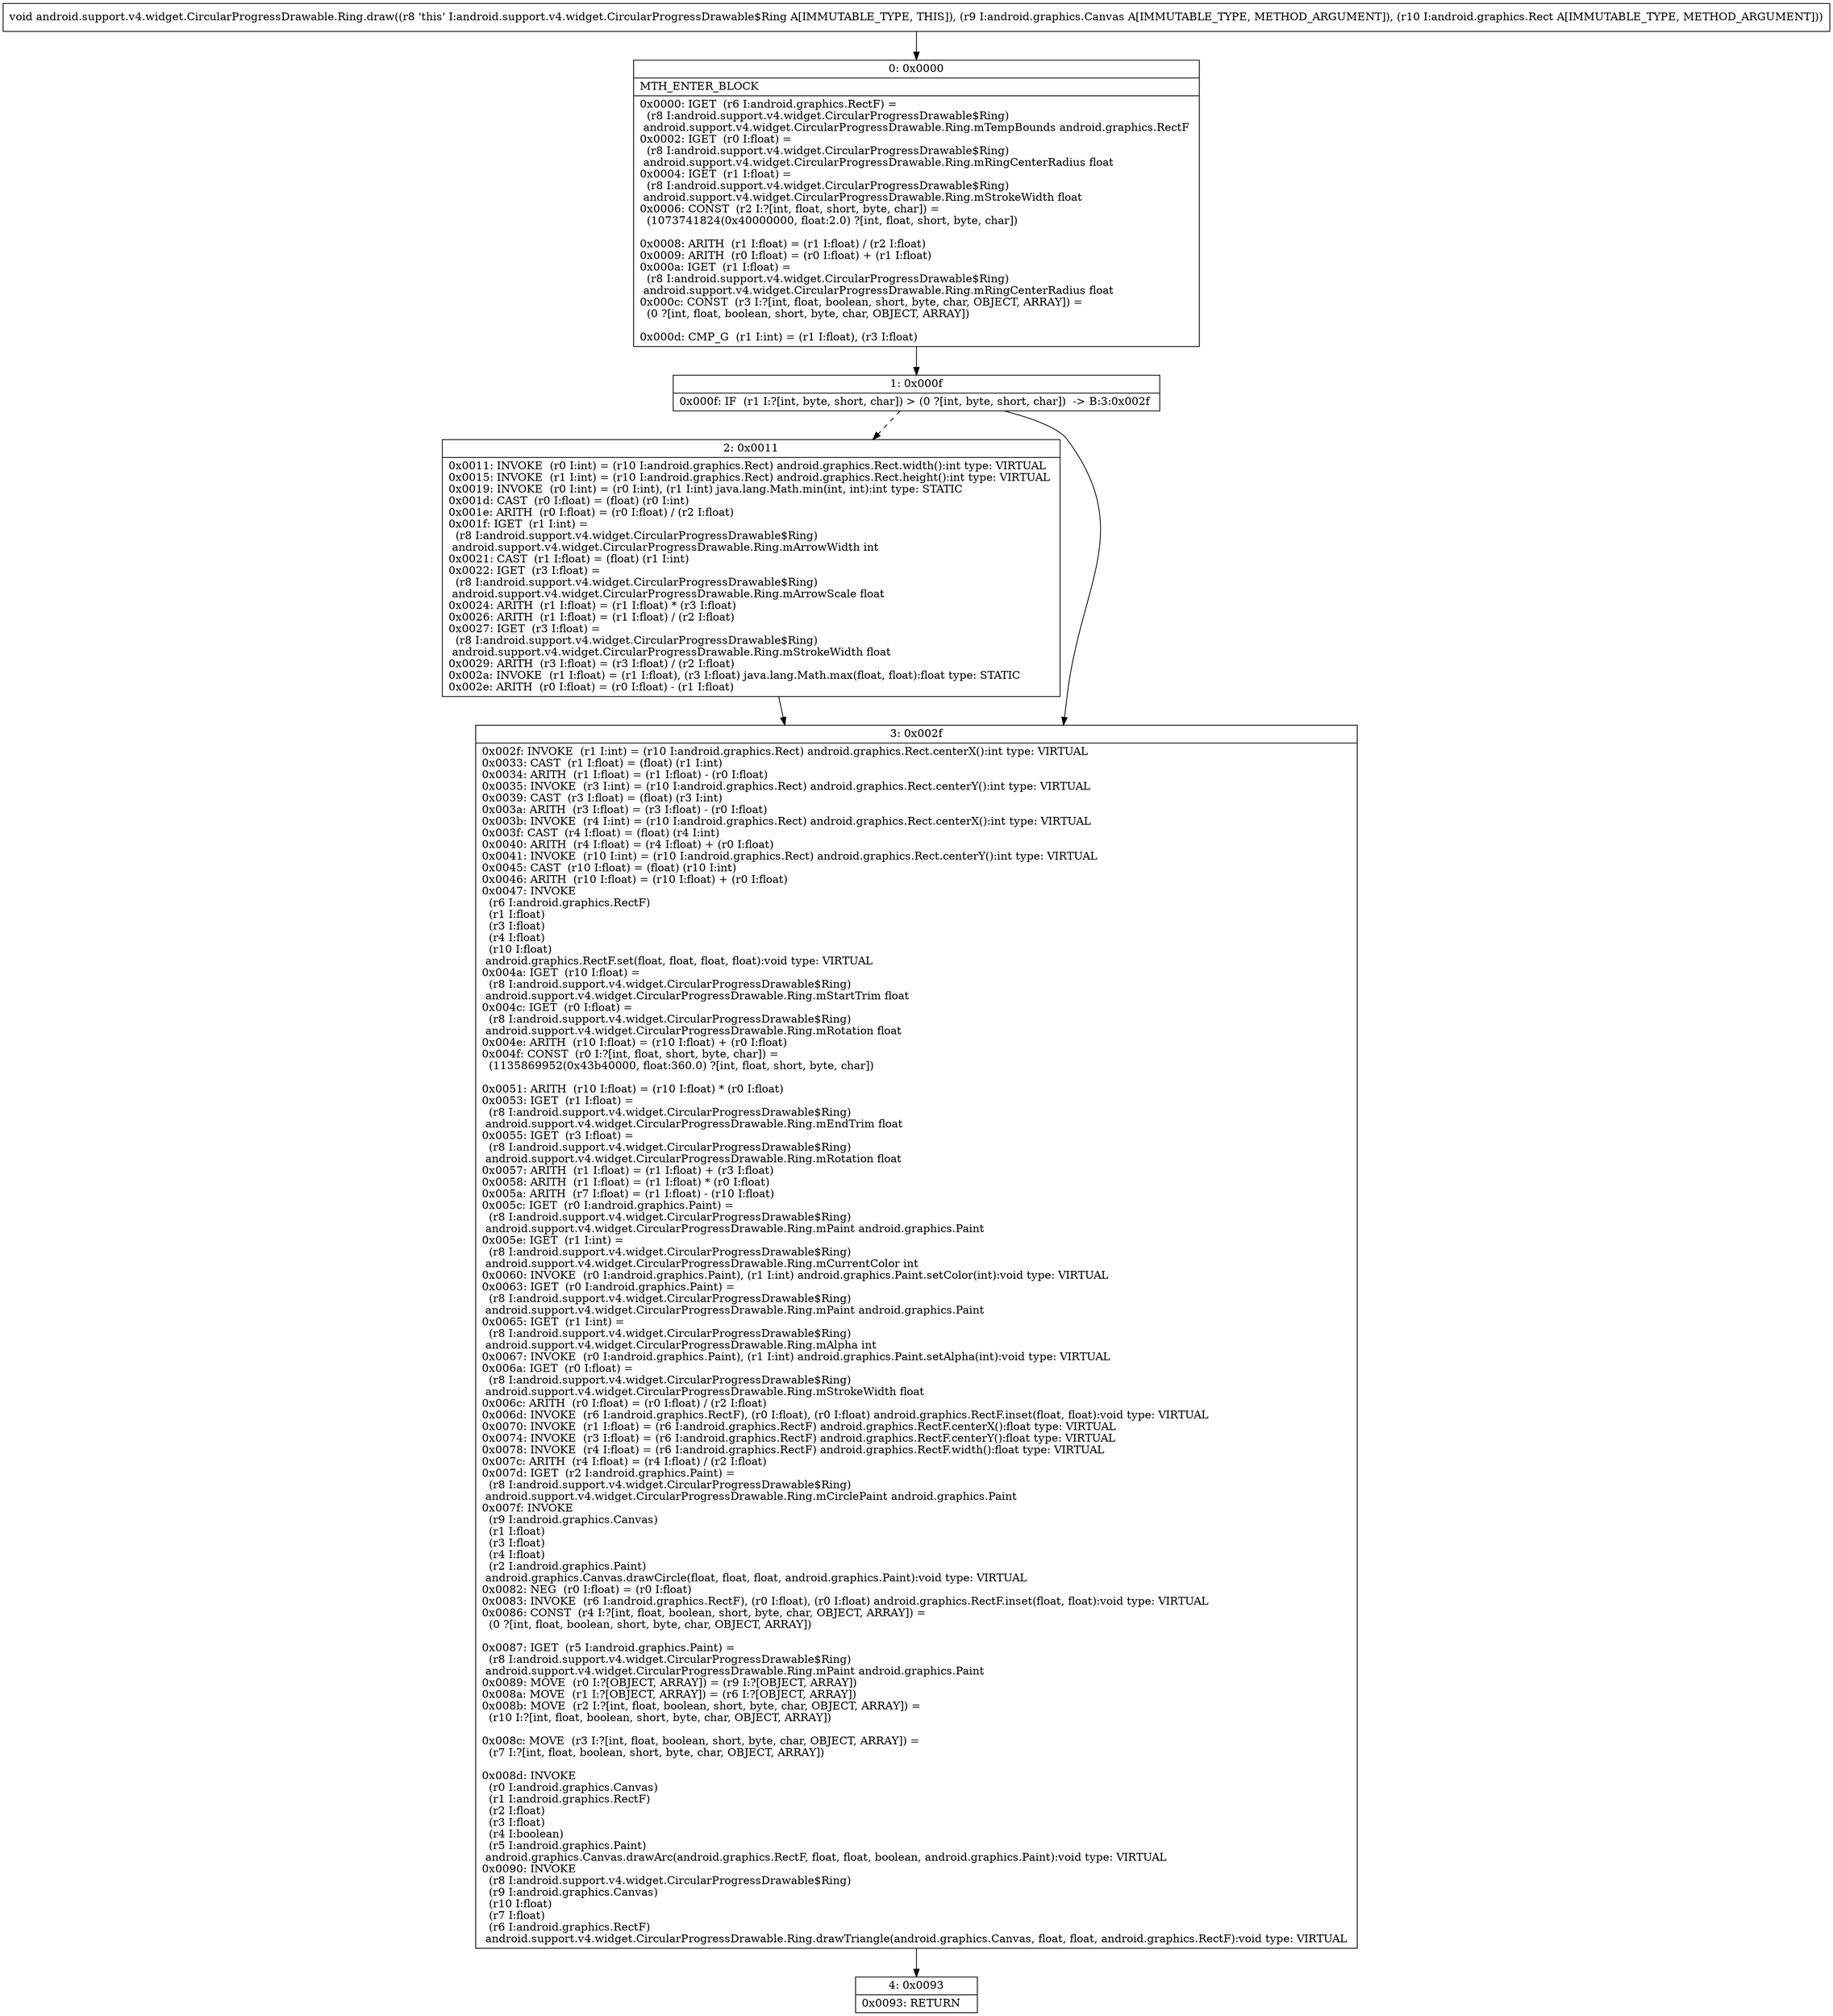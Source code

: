 digraph "CFG forandroid.support.v4.widget.CircularProgressDrawable.Ring.draw(Landroid\/graphics\/Canvas;Landroid\/graphics\/Rect;)V" {
Node_0 [shape=record,label="{0\:\ 0x0000|MTH_ENTER_BLOCK\l|0x0000: IGET  (r6 I:android.graphics.RectF) = \l  (r8 I:android.support.v4.widget.CircularProgressDrawable$Ring)\l android.support.v4.widget.CircularProgressDrawable.Ring.mTempBounds android.graphics.RectF \l0x0002: IGET  (r0 I:float) = \l  (r8 I:android.support.v4.widget.CircularProgressDrawable$Ring)\l android.support.v4.widget.CircularProgressDrawable.Ring.mRingCenterRadius float \l0x0004: IGET  (r1 I:float) = \l  (r8 I:android.support.v4.widget.CircularProgressDrawable$Ring)\l android.support.v4.widget.CircularProgressDrawable.Ring.mStrokeWidth float \l0x0006: CONST  (r2 I:?[int, float, short, byte, char]) = \l  (1073741824(0x40000000, float:2.0) ?[int, float, short, byte, char])\l \l0x0008: ARITH  (r1 I:float) = (r1 I:float) \/ (r2 I:float) \l0x0009: ARITH  (r0 I:float) = (r0 I:float) + (r1 I:float) \l0x000a: IGET  (r1 I:float) = \l  (r8 I:android.support.v4.widget.CircularProgressDrawable$Ring)\l android.support.v4.widget.CircularProgressDrawable.Ring.mRingCenterRadius float \l0x000c: CONST  (r3 I:?[int, float, boolean, short, byte, char, OBJECT, ARRAY]) = \l  (0 ?[int, float, boolean, short, byte, char, OBJECT, ARRAY])\l \l0x000d: CMP_G  (r1 I:int) = (r1 I:float), (r3 I:float) \l}"];
Node_1 [shape=record,label="{1\:\ 0x000f|0x000f: IF  (r1 I:?[int, byte, short, char]) \> (0 ?[int, byte, short, char])  \-\> B:3:0x002f \l}"];
Node_2 [shape=record,label="{2\:\ 0x0011|0x0011: INVOKE  (r0 I:int) = (r10 I:android.graphics.Rect) android.graphics.Rect.width():int type: VIRTUAL \l0x0015: INVOKE  (r1 I:int) = (r10 I:android.graphics.Rect) android.graphics.Rect.height():int type: VIRTUAL \l0x0019: INVOKE  (r0 I:int) = (r0 I:int), (r1 I:int) java.lang.Math.min(int, int):int type: STATIC \l0x001d: CAST  (r0 I:float) = (float) (r0 I:int) \l0x001e: ARITH  (r0 I:float) = (r0 I:float) \/ (r2 I:float) \l0x001f: IGET  (r1 I:int) = \l  (r8 I:android.support.v4.widget.CircularProgressDrawable$Ring)\l android.support.v4.widget.CircularProgressDrawable.Ring.mArrowWidth int \l0x0021: CAST  (r1 I:float) = (float) (r1 I:int) \l0x0022: IGET  (r3 I:float) = \l  (r8 I:android.support.v4.widget.CircularProgressDrawable$Ring)\l android.support.v4.widget.CircularProgressDrawable.Ring.mArrowScale float \l0x0024: ARITH  (r1 I:float) = (r1 I:float) * (r3 I:float) \l0x0026: ARITH  (r1 I:float) = (r1 I:float) \/ (r2 I:float) \l0x0027: IGET  (r3 I:float) = \l  (r8 I:android.support.v4.widget.CircularProgressDrawable$Ring)\l android.support.v4.widget.CircularProgressDrawable.Ring.mStrokeWidth float \l0x0029: ARITH  (r3 I:float) = (r3 I:float) \/ (r2 I:float) \l0x002a: INVOKE  (r1 I:float) = (r1 I:float), (r3 I:float) java.lang.Math.max(float, float):float type: STATIC \l0x002e: ARITH  (r0 I:float) = (r0 I:float) \- (r1 I:float) \l}"];
Node_3 [shape=record,label="{3\:\ 0x002f|0x002f: INVOKE  (r1 I:int) = (r10 I:android.graphics.Rect) android.graphics.Rect.centerX():int type: VIRTUAL \l0x0033: CAST  (r1 I:float) = (float) (r1 I:int) \l0x0034: ARITH  (r1 I:float) = (r1 I:float) \- (r0 I:float) \l0x0035: INVOKE  (r3 I:int) = (r10 I:android.graphics.Rect) android.graphics.Rect.centerY():int type: VIRTUAL \l0x0039: CAST  (r3 I:float) = (float) (r3 I:int) \l0x003a: ARITH  (r3 I:float) = (r3 I:float) \- (r0 I:float) \l0x003b: INVOKE  (r4 I:int) = (r10 I:android.graphics.Rect) android.graphics.Rect.centerX():int type: VIRTUAL \l0x003f: CAST  (r4 I:float) = (float) (r4 I:int) \l0x0040: ARITH  (r4 I:float) = (r4 I:float) + (r0 I:float) \l0x0041: INVOKE  (r10 I:int) = (r10 I:android.graphics.Rect) android.graphics.Rect.centerY():int type: VIRTUAL \l0x0045: CAST  (r10 I:float) = (float) (r10 I:int) \l0x0046: ARITH  (r10 I:float) = (r10 I:float) + (r0 I:float) \l0x0047: INVOKE  \l  (r6 I:android.graphics.RectF)\l  (r1 I:float)\l  (r3 I:float)\l  (r4 I:float)\l  (r10 I:float)\l android.graphics.RectF.set(float, float, float, float):void type: VIRTUAL \l0x004a: IGET  (r10 I:float) = \l  (r8 I:android.support.v4.widget.CircularProgressDrawable$Ring)\l android.support.v4.widget.CircularProgressDrawable.Ring.mStartTrim float \l0x004c: IGET  (r0 I:float) = \l  (r8 I:android.support.v4.widget.CircularProgressDrawable$Ring)\l android.support.v4.widget.CircularProgressDrawable.Ring.mRotation float \l0x004e: ARITH  (r10 I:float) = (r10 I:float) + (r0 I:float) \l0x004f: CONST  (r0 I:?[int, float, short, byte, char]) = \l  (1135869952(0x43b40000, float:360.0) ?[int, float, short, byte, char])\l \l0x0051: ARITH  (r10 I:float) = (r10 I:float) * (r0 I:float) \l0x0053: IGET  (r1 I:float) = \l  (r8 I:android.support.v4.widget.CircularProgressDrawable$Ring)\l android.support.v4.widget.CircularProgressDrawable.Ring.mEndTrim float \l0x0055: IGET  (r3 I:float) = \l  (r8 I:android.support.v4.widget.CircularProgressDrawable$Ring)\l android.support.v4.widget.CircularProgressDrawable.Ring.mRotation float \l0x0057: ARITH  (r1 I:float) = (r1 I:float) + (r3 I:float) \l0x0058: ARITH  (r1 I:float) = (r1 I:float) * (r0 I:float) \l0x005a: ARITH  (r7 I:float) = (r1 I:float) \- (r10 I:float) \l0x005c: IGET  (r0 I:android.graphics.Paint) = \l  (r8 I:android.support.v4.widget.CircularProgressDrawable$Ring)\l android.support.v4.widget.CircularProgressDrawable.Ring.mPaint android.graphics.Paint \l0x005e: IGET  (r1 I:int) = \l  (r8 I:android.support.v4.widget.CircularProgressDrawable$Ring)\l android.support.v4.widget.CircularProgressDrawable.Ring.mCurrentColor int \l0x0060: INVOKE  (r0 I:android.graphics.Paint), (r1 I:int) android.graphics.Paint.setColor(int):void type: VIRTUAL \l0x0063: IGET  (r0 I:android.graphics.Paint) = \l  (r8 I:android.support.v4.widget.CircularProgressDrawable$Ring)\l android.support.v4.widget.CircularProgressDrawable.Ring.mPaint android.graphics.Paint \l0x0065: IGET  (r1 I:int) = \l  (r8 I:android.support.v4.widget.CircularProgressDrawable$Ring)\l android.support.v4.widget.CircularProgressDrawable.Ring.mAlpha int \l0x0067: INVOKE  (r0 I:android.graphics.Paint), (r1 I:int) android.graphics.Paint.setAlpha(int):void type: VIRTUAL \l0x006a: IGET  (r0 I:float) = \l  (r8 I:android.support.v4.widget.CircularProgressDrawable$Ring)\l android.support.v4.widget.CircularProgressDrawable.Ring.mStrokeWidth float \l0x006c: ARITH  (r0 I:float) = (r0 I:float) \/ (r2 I:float) \l0x006d: INVOKE  (r6 I:android.graphics.RectF), (r0 I:float), (r0 I:float) android.graphics.RectF.inset(float, float):void type: VIRTUAL \l0x0070: INVOKE  (r1 I:float) = (r6 I:android.graphics.RectF) android.graphics.RectF.centerX():float type: VIRTUAL \l0x0074: INVOKE  (r3 I:float) = (r6 I:android.graphics.RectF) android.graphics.RectF.centerY():float type: VIRTUAL \l0x0078: INVOKE  (r4 I:float) = (r6 I:android.graphics.RectF) android.graphics.RectF.width():float type: VIRTUAL \l0x007c: ARITH  (r4 I:float) = (r4 I:float) \/ (r2 I:float) \l0x007d: IGET  (r2 I:android.graphics.Paint) = \l  (r8 I:android.support.v4.widget.CircularProgressDrawable$Ring)\l android.support.v4.widget.CircularProgressDrawable.Ring.mCirclePaint android.graphics.Paint \l0x007f: INVOKE  \l  (r9 I:android.graphics.Canvas)\l  (r1 I:float)\l  (r3 I:float)\l  (r4 I:float)\l  (r2 I:android.graphics.Paint)\l android.graphics.Canvas.drawCircle(float, float, float, android.graphics.Paint):void type: VIRTUAL \l0x0082: NEG  (r0 I:float) = (r0 I:float) \l0x0083: INVOKE  (r6 I:android.graphics.RectF), (r0 I:float), (r0 I:float) android.graphics.RectF.inset(float, float):void type: VIRTUAL \l0x0086: CONST  (r4 I:?[int, float, boolean, short, byte, char, OBJECT, ARRAY]) = \l  (0 ?[int, float, boolean, short, byte, char, OBJECT, ARRAY])\l \l0x0087: IGET  (r5 I:android.graphics.Paint) = \l  (r8 I:android.support.v4.widget.CircularProgressDrawable$Ring)\l android.support.v4.widget.CircularProgressDrawable.Ring.mPaint android.graphics.Paint \l0x0089: MOVE  (r0 I:?[OBJECT, ARRAY]) = (r9 I:?[OBJECT, ARRAY]) \l0x008a: MOVE  (r1 I:?[OBJECT, ARRAY]) = (r6 I:?[OBJECT, ARRAY]) \l0x008b: MOVE  (r2 I:?[int, float, boolean, short, byte, char, OBJECT, ARRAY]) = \l  (r10 I:?[int, float, boolean, short, byte, char, OBJECT, ARRAY])\l \l0x008c: MOVE  (r3 I:?[int, float, boolean, short, byte, char, OBJECT, ARRAY]) = \l  (r7 I:?[int, float, boolean, short, byte, char, OBJECT, ARRAY])\l \l0x008d: INVOKE  \l  (r0 I:android.graphics.Canvas)\l  (r1 I:android.graphics.RectF)\l  (r2 I:float)\l  (r3 I:float)\l  (r4 I:boolean)\l  (r5 I:android.graphics.Paint)\l android.graphics.Canvas.drawArc(android.graphics.RectF, float, float, boolean, android.graphics.Paint):void type: VIRTUAL \l0x0090: INVOKE  \l  (r8 I:android.support.v4.widget.CircularProgressDrawable$Ring)\l  (r9 I:android.graphics.Canvas)\l  (r10 I:float)\l  (r7 I:float)\l  (r6 I:android.graphics.RectF)\l android.support.v4.widget.CircularProgressDrawable.Ring.drawTriangle(android.graphics.Canvas, float, float, android.graphics.RectF):void type: VIRTUAL \l}"];
Node_4 [shape=record,label="{4\:\ 0x0093|0x0093: RETURN   \l}"];
MethodNode[shape=record,label="{void android.support.v4.widget.CircularProgressDrawable.Ring.draw((r8 'this' I:android.support.v4.widget.CircularProgressDrawable$Ring A[IMMUTABLE_TYPE, THIS]), (r9 I:android.graphics.Canvas A[IMMUTABLE_TYPE, METHOD_ARGUMENT]), (r10 I:android.graphics.Rect A[IMMUTABLE_TYPE, METHOD_ARGUMENT])) }"];
MethodNode -> Node_0;
Node_0 -> Node_1;
Node_1 -> Node_2[style=dashed];
Node_1 -> Node_3;
Node_2 -> Node_3;
Node_3 -> Node_4;
}


